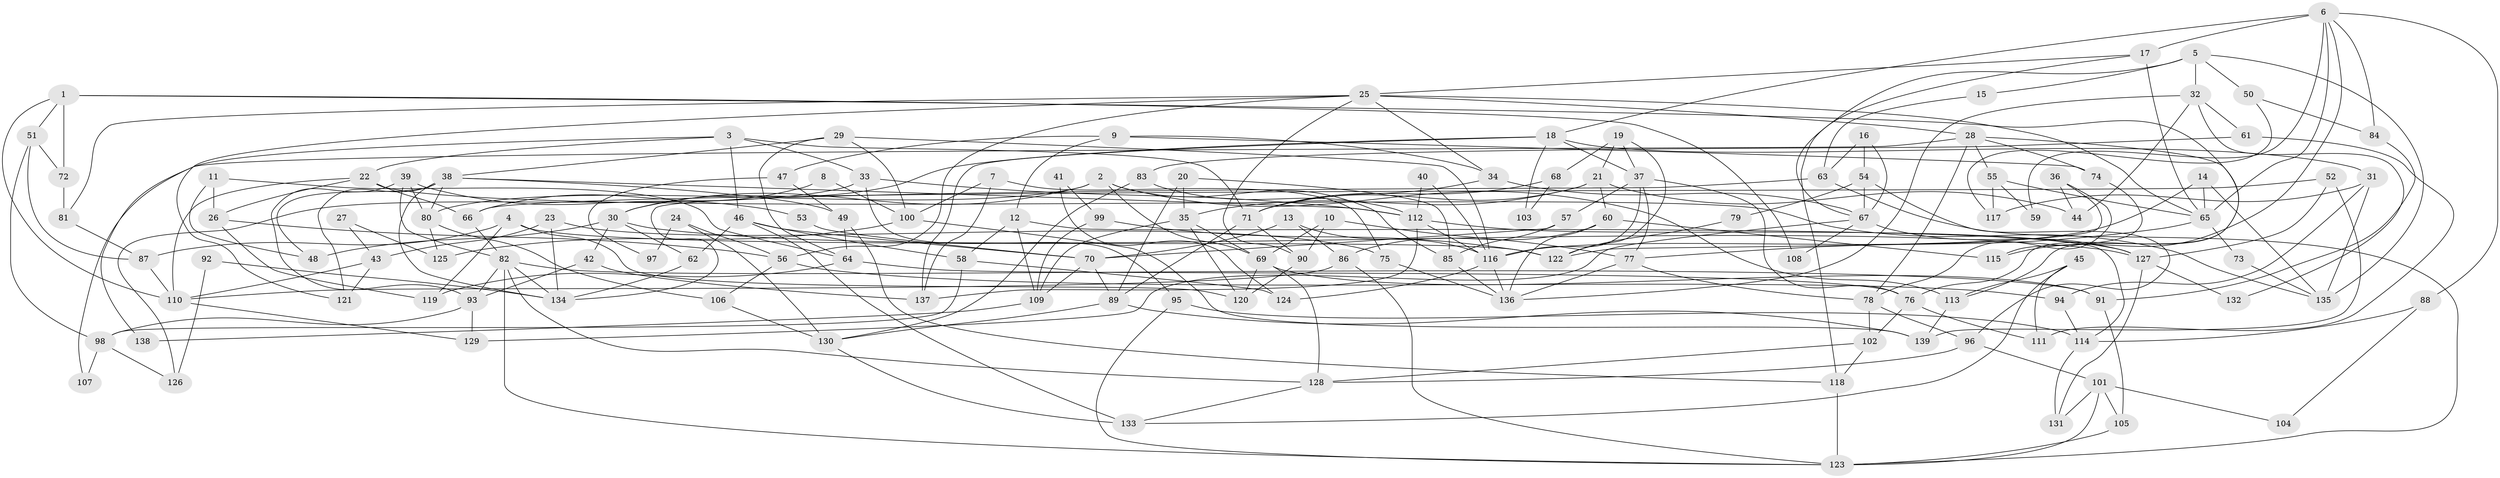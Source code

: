 // coarse degree distribution, {4: 0.1566265060240964, 6: 0.0963855421686747, 7: 0.03614457831325301, 8: 0.03614457831325301, 3: 0.26506024096385544, 2: 0.0963855421686747, 5: 0.25301204819277107, 9: 0.024096385542168676, 10: 0.024096385542168676, 14: 0.012048192771084338}
// Generated by graph-tools (version 1.1) at 2025/55/03/04/25 21:55:22]
// undirected, 139 vertices, 278 edges
graph export_dot {
graph [start="1"]
  node [color=gray90,style=filled];
  1;
  2;
  3;
  4;
  5;
  6;
  7;
  8;
  9;
  10;
  11;
  12;
  13;
  14;
  15;
  16;
  17;
  18;
  19;
  20;
  21;
  22;
  23;
  24;
  25;
  26;
  27;
  28;
  29;
  30;
  31;
  32;
  33;
  34;
  35;
  36;
  37;
  38;
  39;
  40;
  41;
  42;
  43;
  44;
  45;
  46;
  47;
  48;
  49;
  50;
  51;
  52;
  53;
  54;
  55;
  56;
  57;
  58;
  59;
  60;
  61;
  62;
  63;
  64;
  65;
  66;
  67;
  68;
  69;
  70;
  71;
  72;
  73;
  74;
  75;
  76;
  77;
  78;
  79;
  80;
  81;
  82;
  83;
  84;
  85;
  86;
  87;
  88;
  89;
  90;
  91;
  92;
  93;
  94;
  95;
  96;
  97;
  98;
  99;
  100;
  101;
  102;
  103;
  104;
  105;
  106;
  107;
  108;
  109;
  110;
  111;
  112;
  113;
  114;
  115;
  116;
  117;
  118;
  119;
  120;
  121;
  122;
  123;
  124;
  125;
  126;
  127;
  128;
  129;
  130;
  131;
  132;
  133;
  134;
  135;
  136;
  137;
  138;
  139;
  1 -- 110;
  1 -- 76;
  1 -- 51;
  1 -- 72;
  1 -- 108;
  2 -- 113;
  2 -- 85;
  2 -- 30;
  2 -- 69;
  2 -- 80;
  3 -- 46;
  3 -- 33;
  3 -- 22;
  3 -- 71;
  3 -- 138;
  4 -- 119;
  4 -- 120;
  4 -- 87;
  4 -- 122;
  5 -- 135;
  5 -- 50;
  5 -- 15;
  5 -- 32;
  5 -- 118;
  6 -- 18;
  6 -- 17;
  6 -- 59;
  6 -- 65;
  6 -- 84;
  6 -- 88;
  6 -- 115;
  7 -- 100;
  7 -- 137;
  7 -- 75;
  8 -- 66;
  8 -- 100;
  9 -- 34;
  9 -- 74;
  9 -- 12;
  9 -- 47;
  10 -- 77;
  10 -- 69;
  10 -- 90;
  11 -- 48;
  11 -- 64;
  11 -- 26;
  12 -- 58;
  12 -- 109;
  12 -- 114;
  13 -- 70;
  13 -- 116;
  13 -- 86;
  14 -- 116;
  14 -- 65;
  14 -- 135;
  15 -- 63;
  16 -- 67;
  16 -- 63;
  16 -- 54;
  17 -- 25;
  17 -- 65;
  17 -- 67;
  18 -- 31;
  18 -- 137;
  18 -- 30;
  18 -- 37;
  18 -- 103;
  19 -- 37;
  19 -- 21;
  19 -- 68;
  19 -- 122;
  20 -- 35;
  20 -- 85;
  20 -- 89;
  21 -- 71;
  21 -- 60;
  21 -- 35;
  21 -- 44;
  22 -- 110;
  22 -- 26;
  22 -- 66;
  22 -- 135;
  23 -- 134;
  23 -- 75;
  23 -- 43;
  24 -- 130;
  24 -- 56;
  24 -- 97;
  25 -- 34;
  25 -- 121;
  25 -- 28;
  25 -- 56;
  25 -- 65;
  25 -- 81;
  25 -- 90;
  26 -- 56;
  26 -- 119;
  27 -- 125;
  27 -- 43;
  28 -- 78;
  28 -- 55;
  28 -- 74;
  28 -- 107;
  28 -- 113;
  29 -- 38;
  29 -- 116;
  29 -- 64;
  29 -- 100;
  30 -- 42;
  30 -- 48;
  30 -- 62;
  30 -- 127;
  31 -- 135;
  31 -- 94;
  31 -- 117;
  32 -- 44;
  32 -- 61;
  32 -- 132;
  32 -- 136;
  33 -- 112;
  33 -- 95;
  33 -- 126;
  34 -- 67;
  34 -- 71;
  35 -- 69;
  35 -- 109;
  35 -- 120;
  36 -- 122;
  36 -- 78;
  36 -- 44;
  37 -- 76;
  37 -- 57;
  37 -- 77;
  37 -- 116;
  38 -- 49;
  38 -- 134;
  38 -- 48;
  38 -- 80;
  38 -- 112;
  38 -- 121;
  39 -- 80;
  39 -- 82;
  39 -- 53;
  39 -- 93;
  40 -- 116;
  40 -- 112;
  41 -- 124;
  41 -- 99;
  42 -- 93;
  42 -- 137;
  43 -- 110;
  43 -- 121;
  45 -- 133;
  45 -- 113;
  45 -- 111;
  46 -- 133;
  46 -- 70;
  46 -- 58;
  46 -- 62;
  47 -- 49;
  47 -- 97;
  49 -- 118;
  49 -- 64;
  50 -- 84;
  50 -- 117;
  51 -- 72;
  51 -- 87;
  51 -- 98;
  52 -- 127;
  52 -- 66;
  52 -- 139;
  53 -- 70;
  54 -- 67;
  54 -- 79;
  54 -- 96;
  55 -- 65;
  55 -- 59;
  55 -- 117;
  56 -- 94;
  56 -- 106;
  57 -- 70;
  57 -- 85;
  58 -- 98;
  58 -- 124;
  60 -- 136;
  60 -- 86;
  60 -- 115;
  61 -- 83;
  61 -- 111;
  62 -- 134;
  63 -- 123;
  63 -- 134;
  64 -- 76;
  64 -- 119;
  65 -- 73;
  65 -- 77;
  66 -- 82;
  67 -- 127;
  67 -- 108;
  67 -- 129;
  68 -- 71;
  68 -- 103;
  69 -- 120;
  69 -- 91;
  69 -- 128;
  70 -- 89;
  70 -- 109;
  71 -- 90;
  71 -- 89;
  72 -- 81;
  73 -- 135;
  74 -- 115;
  75 -- 136;
  76 -- 102;
  76 -- 111;
  77 -- 78;
  77 -- 136;
  78 -- 96;
  78 -- 102;
  79 -- 122;
  80 -- 106;
  80 -- 125;
  81 -- 87;
  82 -- 123;
  82 -- 93;
  82 -- 91;
  82 -- 128;
  82 -- 134;
  83 -- 112;
  83 -- 130;
  84 -- 91;
  85 -- 136;
  86 -- 123;
  86 -- 110;
  87 -- 110;
  88 -- 114;
  88 -- 104;
  89 -- 130;
  89 -- 139;
  90 -- 120;
  91 -- 105;
  92 -- 134;
  92 -- 126;
  93 -- 129;
  93 -- 98;
  94 -- 114;
  95 -- 123;
  95 -- 114;
  96 -- 128;
  96 -- 101;
  98 -- 107;
  98 -- 126;
  99 -- 109;
  99 -- 122;
  100 -- 139;
  100 -- 125;
  101 -- 123;
  101 -- 104;
  101 -- 105;
  101 -- 131;
  102 -- 128;
  102 -- 118;
  105 -- 123;
  106 -- 130;
  109 -- 138;
  110 -- 129;
  112 -- 116;
  112 -- 127;
  112 -- 137;
  113 -- 139;
  114 -- 131;
  116 -- 136;
  116 -- 124;
  118 -- 123;
  127 -- 131;
  127 -- 132;
  128 -- 133;
  130 -- 133;
}
